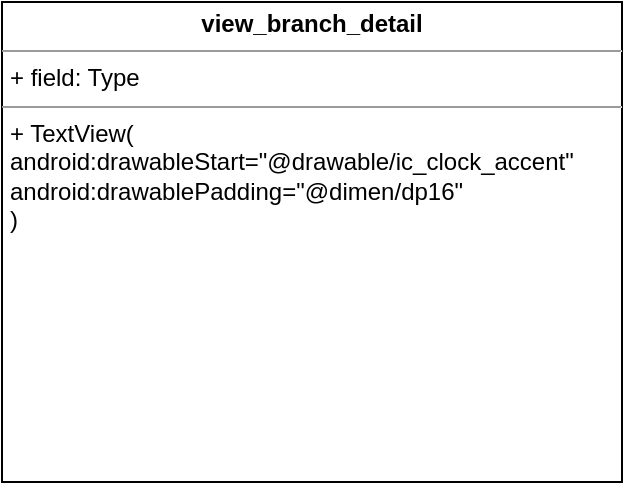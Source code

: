 <mxfile version="20.2.7" type="github">
  <diagram id="dt8f0_OxUevteH7nN-te" name="Страница 1">
    <mxGraphModel dx="788" dy="500" grid="1" gridSize="10" guides="1" tooltips="1" connect="1" arrows="1" fold="1" page="1" pageScale="1" pageWidth="827" pageHeight="1169" math="0" shadow="0">
      <root>
        <mxCell id="0" />
        <mxCell id="1" parent="0" />
        <mxCell id="jle9hjsM89Lm7rr48uow-1" value="&lt;p style=&quot;margin:0px;margin-top:4px;text-align:center;&quot;&gt;&lt;b&gt;view_branch_detail&lt;/b&gt;&lt;/p&gt;&lt;hr size=&quot;1&quot;&gt;&lt;p style=&quot;margin:0px;margin-left:4px;&quot;&gt;+ field: Type&lt;/p&gt;&lt;hr size=&quot;1&quot;&gt;&lt;p style=&quot;margin:0px;margin-left:4px;&quot;&gt;+ TextView(&lt;/p&gt;&lt;p style=&quot;margin:0px;margin-left:4px;&quot;&gt;android:drawableStart=&quot;@drawable/ic_clock_accent&quot;&lt;/p&gt;&lt;p style=&quot;margin:0px;margin-left:4px;&quot;&gt;android:drawablePadding=&quot;@dimen/dp16&quot;&lt;br&gt;&lt;/p&gt;&lt;p style=&quot;margin:0px;margin-left:4px;&quot;&gt;)&lt;/p&gt;" style="verticalAlign=top;align=left;overflow=fill;fontSize=12;fontFamily=Helvetica;html=1;" vertex="1" parent="1">
          <mxGeometry x="80" y="80" width="310" height="240" as="geometry" />
        </mxCell>
      </root>
    </mxGraphModel>
  </diagram>
</mxfile>
